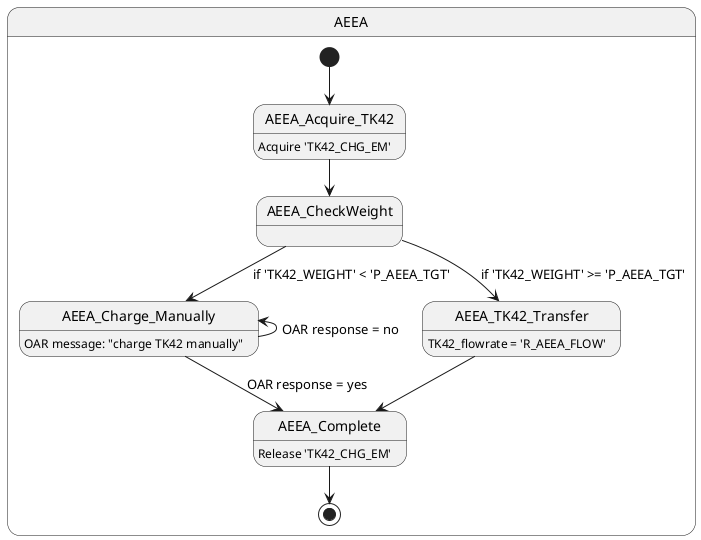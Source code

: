 !define TK42_flowrate   'TK42_CHG_EM/OP002_VALUE'
@startuml
state AEEA{

[*] --> AEEA_Acquire_TK42
AEEA_Acquire_TK42: Acquire 'TK42_CHG_EM'

AEEA_Acquire_TK42 --> AEEA_CheckWeight

AEEA_CheckWeight --> AEEA_Charge_Manually: if 'TK42_WEIGHT' < 'P_AEEA_TGT'
AEEA_Charge_Manually: OAR message: "charge TK42 manually"

AEEA_Charge_Manually -up-> AEEA_Charge_Manually: OAR response = no
AEEA_Charge_Manually --> AEEA_Complete: OAR response = yes

AEEA_CheckWeight --> AEEA_TK42_Transfer: if 'TK42_WEIGHT' >= 'P_AEEA_TGT'
AEEA_TK42_Transfer: TK42_flowrate = 'R_AEEA_FLOW'

AEEA_TK42_Transfer --> AEEA_Complete

AEEA_Complete: Release 'TK42_CHG_EM'

AEEA_Complete --> [*]

}
@enduml